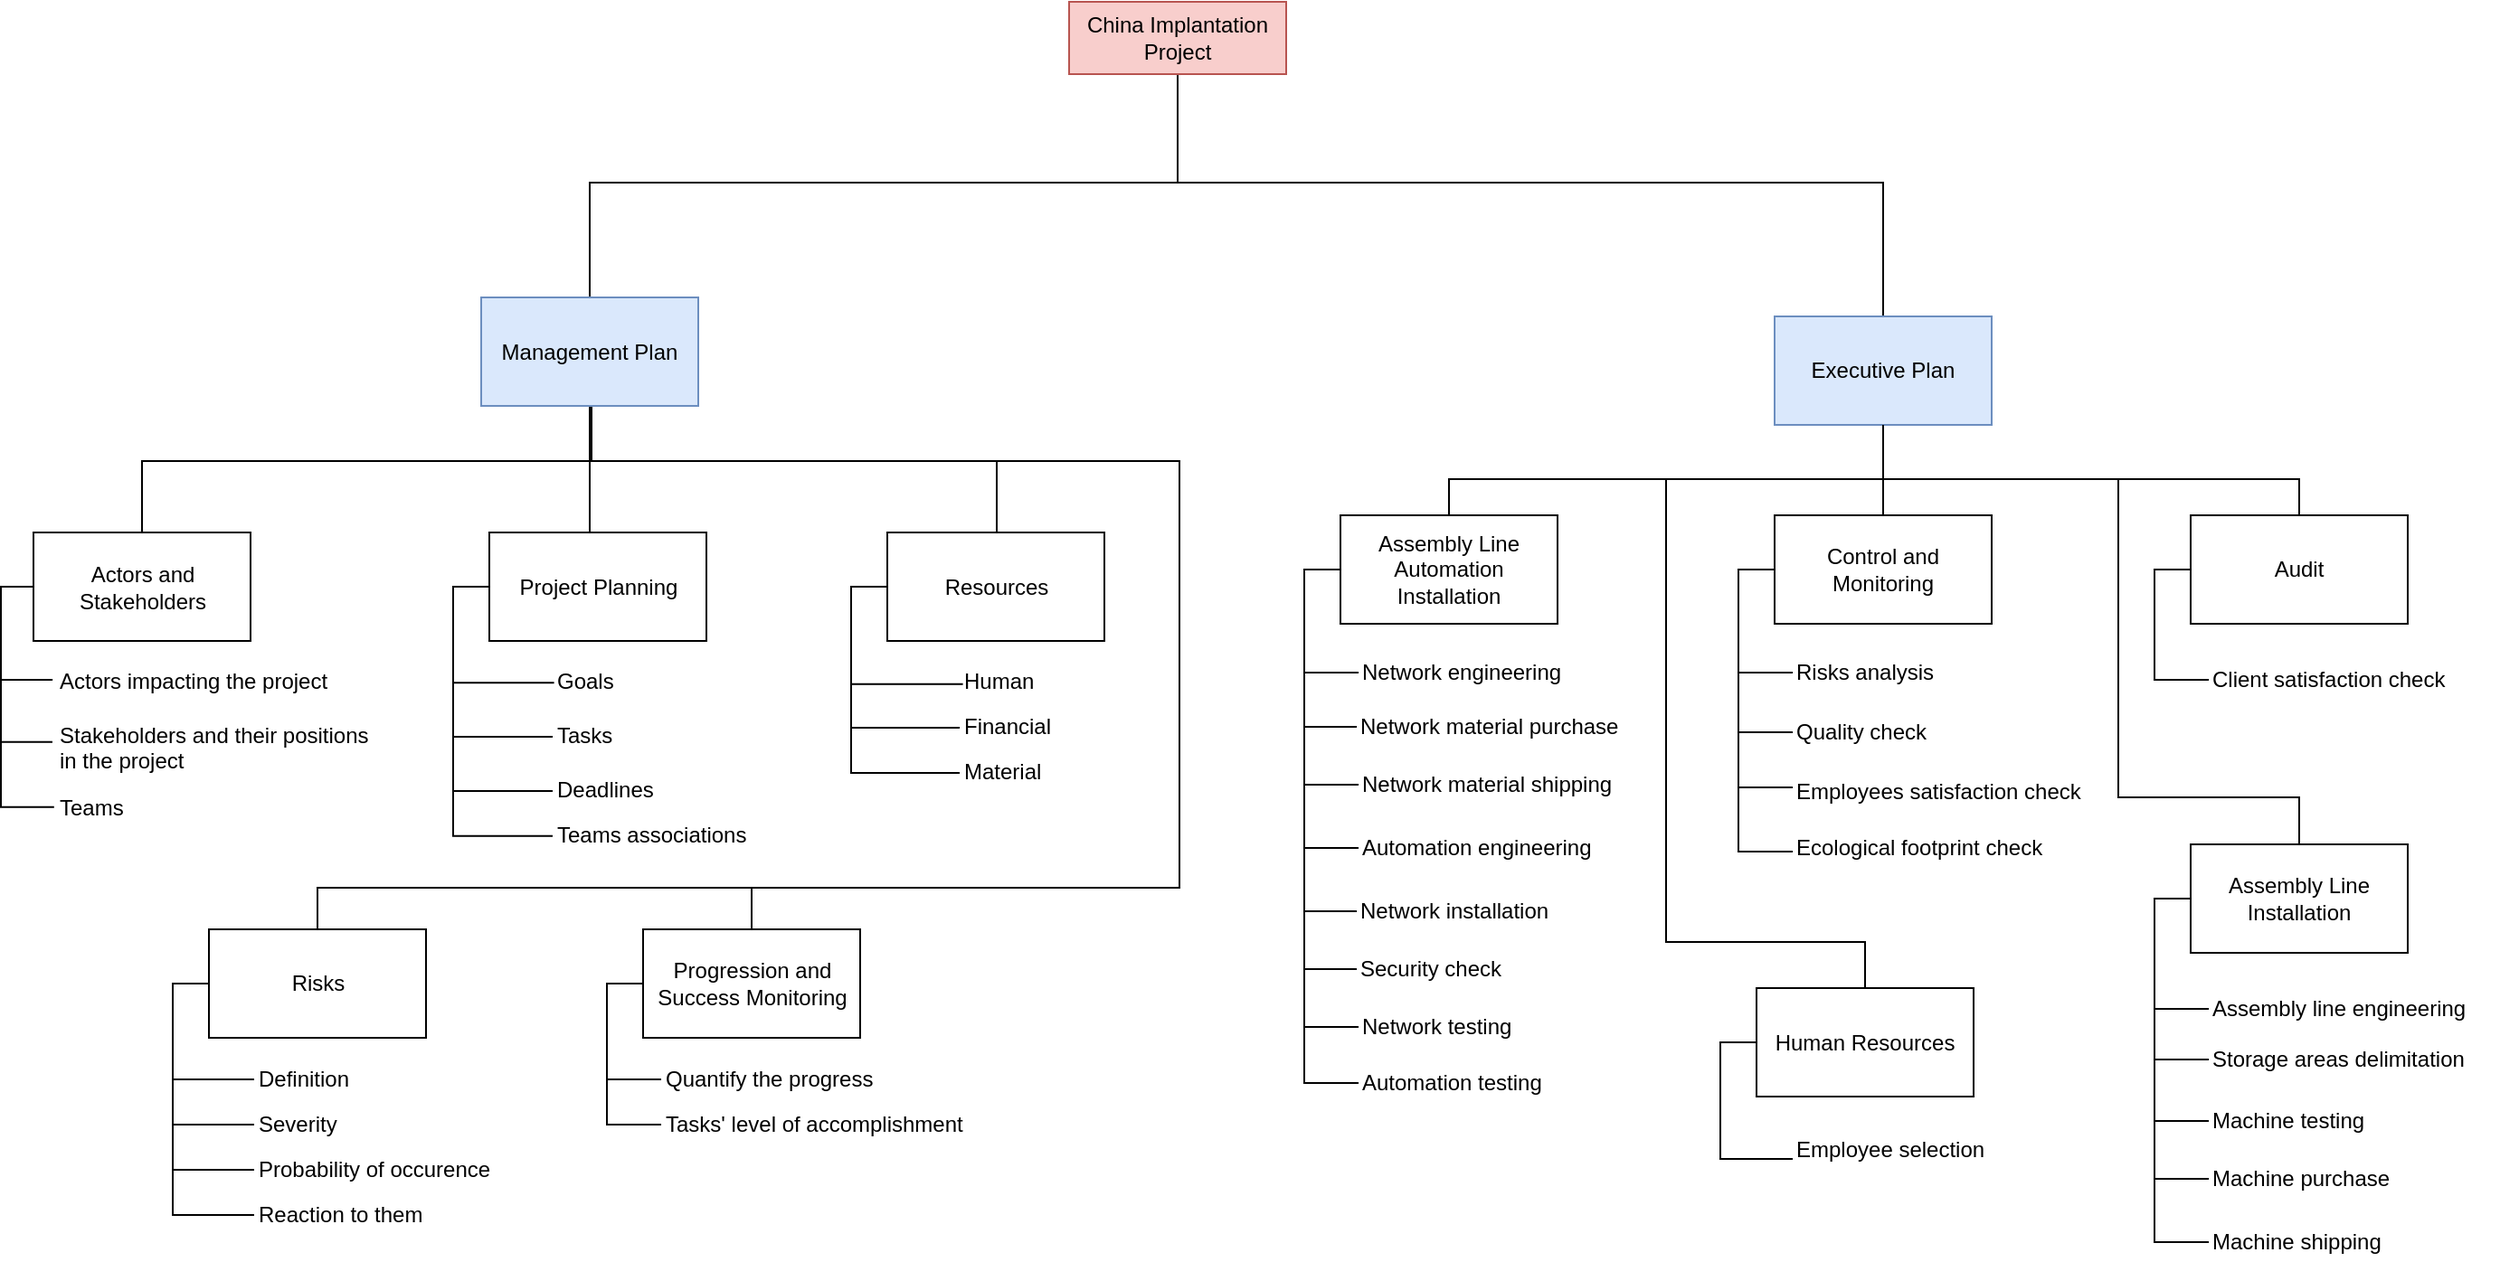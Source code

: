 <mxfile version="12.0.2" type="device" pages="1"><diagram id="PHJxFJKQdIfbp2J2oizF" name="Page-1"><mxGraphModel dx="2193" dy="534" grid="1" gridSize="10" guides="1" tooltips="1" connect="1" arrows="1" fold="1" page="1" pageScale="1" pageWidth="1169" pageHeight="827" math="0" shadow="0"><root><mxCell id="0"/><mxCell id="1" parent="0"/><mxCell id="QjGeAyBXAb7rwu83kRgH-88" style="edgeStyle=orthogonalEdgeStyle;rounded=0;orthogonalLoop=1;jettySize=auto;html=1;exitX=0.5;exitY=1;exitDx=0;exitDy=0;entryX=0.5;entryY=0;entryDx=0;entryDy=0;endArrow=none;endFill=0;" parent="1" source="QjGeAyBXAb7rwu83kRgH-1" target="QjGeAyBXAb7rwu83kRgH-2" edge="1"><mxGeometry relative="1" as="geometry"><Array as="points"><mxPoint x="-465" y="163"/><mxPoint x="-790" y="163"/></Array></mxGeometry></mxCell><mxCell id="QjGeAyBXAb7rwu83kRgH-89" style="edgeStyle=orthogonalEdgeStyle;rounded=0;orthogonalLoop=1;jettySize=auto;html=1;exitX=0.5;exitY=1;exitDx=0;exitDy=0;endArrow=none;endFill=0;" parent="1" source="QjGeAyBXAb7rwu83kRgH-1" target="QjGeAyBXAb7rwu83kRgH-3" edge="1"><mxGeometry relative="1" as="geometry"><Array as="points"><mxPoint x="-465" y="163"/><mxPoint x="-75" y="163"/></Array></mxGeometry></mxCell><mxCell id="QjGeAyBXAb7rwu83kRgH-1" value="China Implantation Project" style="rounded=0;whiteSpace=wrap;html=1;fillColor=#f8cecc;strokeColor=#b85450;" parent="1" vertex="1"><mxGeometry x="-525" y="63" width="120" height="40" as="geometry"/></mxCell><mxCell id="QjGeAyBXAb7rwu83kRgH-10" style="edgeStyle=orthogonalEdgeStyle;rounded=0;orthogonalLoop=1;jettySize=auto;html=1;entryX=0.5;entryY=0;entryDx=0;entryDy=0;endArrow=none;endFill=0;" parent="1" source="QjGeAyBXAb7rwu83kRgH-2" target="QjGeAyBXAb7rwu83kRgH-5" edge="1"><mxGeometry relative="1" as="geometry"><Array as="points"><mxPoint x="-790" y="317"/><mxPoint x="-1037" y="317"/></Array><mxPoint x="-565.5" y="286.5" as="sourcePoint"/></mxGeometry></mxCell><mxCell id="QjGeAyBXAb7rwu83kRgH-11" style="edgeStyle=orthogonalEdgeStyle;rounded=0;orthogonalLoop=1;jettySize=auto;html=1;entryX=0.5;entryY=0;entryDx=0;entryDy=0;endArrow=none;endFill=0;" parent="1" source="QjGeAyBXAb7rwu83kRgH-2" target="QjGeAyBXAb7rwu83kRgH-6" edge="1"><mxGeometry relative="1" as="geometry"><Array as="points"><mxPoint x="-790" y="356"/></Array><mxPoint x="-565.5" y="287" as="sourcePoint"/></mxGeometry></mxCell><mxCell id="QjGeAyBXAb7rwu83kRgH-12" style="edgeStyle=orthogonalEdgeStyle;rounded=0;orthogonalLoop=1;jettySize=auto;html=1;endArrow=none;endFill=0;" parent="1" source="QjGeAyBXAb7rwu83kRgH-2" target="QjGeAyBXAb7rwu83kRgH-7" edge="1"><mxGeometry relative="1" as="geometry"><Array as="points"><mxPoint x="-789" y="317"/><mxPoint x="-565" y="317"/></Array><mxPoint x="-789" y="290.5" as="sourcePoint"/><mxPoint x="-565" y="361" as="targetPoint"/></mxGeometry></mxCell><mxCell id="QjGeAyBXAb7rwu83kRgH-13" style="edgeStyle=orthogonalEdgeStyle;rounded=0;orthogonalLoop=1;jettySize=auto;html=1;entryX=0.5;entryY=0;entryDx=0;entryDy=0;endArrow=none;endFill=0;" parent="1" source="QjGeAyBXAb7rwu83kRgH-2" target="QjGeAyBXAb7rwu83kRgH-8" edge="1"><mxGeometry relative="1" as="geometry"><Array as="points"><mxPoint x="-789" y="317"/><mxPoint x="-464" y="317"/><mxPoint x="-464" y="553"/><mxPoint x="-940" y="553"/></Array><mxPoint x="-565.5" y="287" as="sourcePoint"/></mxGeometry></mxCell><mxCell id="QjGeAyBXAb7rwu83kRgH-14" style="edgeStyle=orthogonalEdgeStyle;rounded=0;orthogonalLoop=1;jettySize=auto;html=1;entryX=0.5;entryY=0;entryDx=0;entryDy=0;endArrow=none;endFill=0;" parent="1" source="QjGeAyBXAb7rwu83kRgH-2" target="QjGeAyBXAb7rwu83kRgH-9" edge="1"><mxGeometry relative="1" as="geometry"><Array as="points"><mxPoint x="-790" y="317"/><mxPoint x="-464" y="317"/><mxPoint x="-464" y="553"/><mxPoint x="-700" y="553"/></Array><mxPoint x="-565.5" y="287" as="sourcePoint"/></mxGeometry></mxCell><mxCell id="QjGeAyBXAb7rwu83kRgH-2" value="Management Plan" style="rounded=0;whiteSpace=wrap;html=1;fillColor=#dae8fc;strokeColor=#6c8ebf;" parent="1" vertex="1"><mxGeometry x="-850" y="226.5" width="120" height="60" as="geometry"/></mxCell><mxCell id="QjGeAyBXAb7rwu83kRgH-85" style="edgeStyle=orthogonalEdgeStyle;rounded=0;orthogonalLoop=1;jettySize=auto;html=1;exitX=0.5;exitY=1;exitDx=0;exitDy=0;endArrow=none;endFill=0;" parent="1" source="QjGeAyBXAb7rwu83kRgH-3" target="QjGeAyBXAb7rwu83kRgH-58" edge="1"><mxGeometry relative="1" as="geometry"/></mxCell><mxCell id="QjGeAyBXAb7rwu83kRgH-86" style="edgeStyle=orthogonalEdgeStyle;rounded=0;orthogonalLoop=1;jettySize=auto;html=1;exitX=0.5;exitY=1;exitDx=0;exitDy=0;entryX=0.5;entryY=0;entryDx=0;entryDy=0;endArrow=none;endFill=0;" parent="1" source="QjGeAyBXAb7rwu83kRgH-3" target="QjGeAyBXAb7rwu83kRgH-57" edge="1"><mxGeometry relative="1" as="geometry"><Array as="points"><mxPoint x="-75" y="327"/><mxPoint x="-315" y="327"/></Array></mxGeometry></mxCell><mxCell id="QjGeAyBXAb7rwu83kRgH-87" style="edgeStyle=orthogonalEdgeStyle;rounded=0;orthogonalLoop=1;jettySize=auto;html=1;exitX=0.5;exitY=1;exitDx=0;exitDy=0;entryX=0.5;entryY=0;entryDx=0;entryDy=0;endArrow=none;endFill=0;" parent="1" source="QjGeAyBXAb7rwu83kRgH-3" target="QjGeAyBXAb7rwu83kRgH-59" edge="1"><mxGeometry relative="1" as="geometry"><Array as="points"><mxPoint x="-75" y="327"/><mxPoint x="155" y="327"/></Array></mxGeometry></mxCell><mxCell id="QjGeAyBXAb7rwu83kRgH-3" value="Executive Plan" style="rounded=0;whiteSpace=wrap;html=1;fillColor=#dae8fc;strokeColor=#6c8ebf;" parent="1" vertex="1"><mxGeometry x="-135" y="237" width="120" height="60" as="geometry"/></mxCell><mxCell id="QjGeAyBXAb7rwu83kRgH-21" style="edgeStyle=orthogonalEdgeStyle;rounded=0;orthogonalLoop=1;jettySize=auto;html=1;entryX=-0.009;entryY=0.45;entryDx=0;entryDy=0;entryPerimeter=0;endArrow=none;endFill=0;" parent="1" source="QjGeAyBXAb7rwu83kRgH-5" target="QjGeAyBXAb7rwu83kRgH-16" edge="1"><mxGeometry relative="1" as="geometry"><Array as="points"><mxPoint x="-1115.5" y="386.5"/><mxPoint x="-1115.5" y="437.5"/></Array></mxGeometry></mxCell><mxCell id="QjGeAyBXAb7rwu83kRgH-22" style="edgeStyle=orthogonalEdgeStyle;rounded=0;orthogonalLoop=1;jettySize=auto;html=1;entryX=-0.008;entryY=0.447;entryDx=0;entryDy=0;entryPerimeter=0;endArrow=none;endFill=0;" parent="1" source="QjGeAyBXAb7rwu83kRgH-5" target="QjGeAyBXAb7rwu83kRgH-17" edge="1"><mxGeometry relative="1" as="geometry"><Array as="points"><mxPoint x="-1115.5" y="386.5"/><mxPoint x="-1115.5" y="472.5"/></Array></mxGeometry></mxCell><mxCell id="QjGeAyBXAb7rwu83kRgH-23" style="edgeStyle=orthogonalEdgeStyle;rounded=0;orthogonalLoop=1;jettySize=auto;html=1;exitX=0;exitY=0.5;exitDx=0;exitDy=0;entryX=-0.012;entryY=0.47;entryDx=0;entryDy=0;entryPerimeter=0;endArrow=none;endFill=0;" parent="1" source="QjGeAyBXAb7rwu83kRgH-5" target="QjGeAyBXAb7rwu83kRgH-18" edge="1"><mxGeometry relative="1" as="geometry"><Array as="points"><mxPoint x="-1115.5" y="386.5"/><mxPoint x="-1115.5" y="508.5"/></Array></mxGeometry></mxCell><mxCell id="QjGeAyBXAb7rwu83kRgH-5" value="Actors and Stakeholders" style="rounded=0;whiteSpace=wrap;html=1;" parent="1" vertex="1"><mxGeometry x="-1097.5" y="356.5" width="120" height="60" as="geometry"/></mxCell><mxCell id="QjGeAyBXAb7rwu83kRgH-30" style="edgeStyle=orthogonalEdgeStyle;rounded=0;orthogonalLoop=1;jettySize=auto;html=1;entryX=0.016;entryY=0.53;entryDx=0;entryDy=0;entryPerimeter=0;endArrow=none;endFill=0;" parent="1" source="QjGeAyBXAb7rwu83kRgH-6" target="QjGeAyBXAb7rwu83kRgH-24" edge="1"><mxGeometry relative="1" as="geometry"><Array as="points"><mxPoint x="-865.5" y="386.5"/><mxPoint x="-865.5" y="439.5"/></Array></mxGeometry></mxCell><mxCell id="QjGeAyBXAb7rwu83kRgH-31" style="edgeStyle=orthogonalEdgeStyle;rounded=0;orthogonalLoop=1;jettySize=auto;html=1;exitX=0;exitY=0.5;exitDx=0;exitDy=0;endArrow=none;endFill=0;" parent="1" source="QjGeAyBXAb7rwu83kRgH-6" target="QjGeAyBXAb7rwu83kRgH-25" edge="1"><mxGeometry relative="1" as="geometry"><Array as="points"><mxPoint x="-865.5" y="386.5"/><mxPoint x="-865.5" y="469.5"/></Array></mxGeometry></mxCell><mxCell id="QjGeAyBXAb7rwu83kRgH-32" style="edgeStyle=orthogonalEdgeStyle;rounded=0;orthogonalLoop=1;jettySize=auto;html=1;exitX=0;exitY=0.5;exitDx=0;exitDy=0;endArrow=none;endFill=0;" parent="1" source="QjGeAyBXAb7rwu83kRgH-6" target="QjGeAyBXAb7rwu83kRgH-26" edge="1"><mxGeometry relative="1" as="geometry"><Array as="points"><mxPoint x="-865.5" y="386.5"/><mxPoint x="-865.5" y="499.5"/></Array></mxGeometry></mxCell><mxCell id="QjGeAyBXAb7rwu83kRgH-33" style="edgeStyle=orthogonalEdgeStyle;rounded=0;orthogonalLoop=1;jettySize=auto;html=1;exitX=0;exitY=0.5;exitDx=0;exitDy=0;endArrow=none;endFill=0;" parent="1" source="QjGeAyBXAb7rwu83kRgH-6" edge="1"><mxGeometry relative="1" as="geometry"><Array as="points"><mxPoint x="-865.5" y="386.5"/><mxPoint x="-865.5" y="524.5"/></Array><mxPoint x="-810.5" y="524.414" as="targetPoint"/></mxGeometry></mxCell><mxCell id="QjGeAyBXAb7rwu83kRgH-6" value="Project Planning" style="rounded=0;whiteSpace=wrap;html=1;" parent="1" vertex="1"><mxGeometry x="-845.5" y="356.5" width="120" height="60" as="geometry"/></mxCell><mxCell id="QjGeAyBXAb7rwu83kRgH-39" style="edgeStyle=orthogonalEdgeStyle;rounded=0;orthogonalLoop=1;jettySize=auto;html=1;exitX=0;exitY=0.5;exitDx=0;exitDy=0;entryX=0.036;entryY=0.57;entryDx=0;entryDy=0;entryPerimeter=0;endArrow=none;endFill=0;" parent="1" source="QjGeAyBXAb7rwu83kRgH-7" target="QjGeAyBXAb7rwu83kRgH-34" edge="1"><mxGeometry relative="1" as="geometry"><Array as="points"><mxPoint x="-645.5" y="386.5"/><mxPoint x="-645.5" y="440.5"/></Array></mxGeometry></mxCell><mxCell id="QjGeAyBXAb7rwu83kRgH-40" style="edgeStyle=orthogonalEdgeStyle;rounded=0;orthogonalLoop=1;jettySize=auto;html=1;exitX=0;exitY=0.5;exitDx=0;exitDy=0;endArrow=none;endFill=0;" parent="1" source="QjGeAyBXAb7rwu83kRgH-7" target="QjGeAyBXAb7rwu83kRgH-35" edge="1"><mxGeometry relative="1" as="geometry"><Array as="points"><mxPoint x="-645.5" y="386.5"/><mxPoint x="-645.5" y="464.5"/></Array></mxGeometry></mxCell><mxCell id="QjGeAyBXAb7rwu83kRgH-44" style="edgeStyle=orthogonalEdgeStyle;rounded=0;orthogonalLoop=1;jettySize=auto;html=1;exitX=0;exitY=0.5;exitDx=0;exitDy=0;endArrow=none;endFill=0;" parent="1" source="QjGeAyBXAb7rwu83kRgH-7" target="QjGeAyBXAb7rwu83kRgH-36" edge="1"><mxGeometry relative="1" as="geometry"><Array as="points"><mxPoint x="-645.5" y="386.5"/><mxPoint x="-645.5" y="489.5"/></Array></mxGeometry></mxCell><mxCell id="QjGeAyBXAb7rwu83kRgH-7" value="Resources" style="rounded=0;whiteSpace=wrap;html=1;" parent="1" vertex="1"><mxGeometry x="-625.5" y="356.5" width="120" height="60" as="geometry"/></mxCell><mxCell id="QjGeAyBXAb7rwu83kRgH-49" style="edgeStyle=orthogonalEdgeStyle;rounded=0;orthogonalLoop=1;jettySize=auto;html=1;endArrow=none;endFill=0;" parent="1" source="QjGeAyBXAb7rwu83kRgH-8" target="QjGeAyBXAb7rwu83kRgH-45" edge="1"><mxGeometry relative="1" as="geometry"><Array as="points"><mxPoint x="-1020.5" y="606"/><mxPoint x="-1020.5" y="659"/></Array></mxGeometry></mxCell><mxCell id="QjGeAyBXAb7rwu83kRgH-50" style="edgeStyle=orthogonalEdgeStyle;rounded=0;orthogonalLoop=1;jettySize=auto;html=1;exitX=0;exitY=0.5;exitDx=0;exitDy=0;endArrow=none;endFill=0;" parent="1" source="QjGeAyBXAb7rwu83kRgH-8" target="QjGeAyBXAb7rwu83kRgH-46" edge="1"><mxGeometry relative="1" as="geometry"><Array as="points"><mxPoint x="-1020.5" y="606"/><mxPoint x="-1020.5" y="684"/></Array></mxGeometry></mxCell><mxCell id="QjGeAyBXAb7rwu83kRgH-51" style="edgeStyle=orthogonalEdgeStyle;rounded=0;orthogonalLoop=1;jettySize=auto;html=1;exitX=0;exitY=0.5;exitDx=0;exitDy=0;endArrow=none;endFill=0;" parent="1" source="QjGeAyBXAb7rwu83kRgH-8" target="QjGeAyBXAb7rwu83kRgH-47" edge="1"><mxGeometry relative="1" as="geometry"><Array as="points"><mxPoint x="-1020.5" y="606"/><mxPoint x="-1020.5" y="709"/></Array></mxGeometry></mxCell><mxCell id="QjGeAyBXAb7rwu83kRgH-52" style="edgeStyle=orthogonalEdgeStyle;rounded=0;orthogonalLoop=1;jettySize=auto;html=1;exitX=0;exitY=0.5;exitDx=0;exitDy=0;endArrow=none;endFill=0;" parent="1" source="QjGeAyBXAb7rwu83kRgH-8" edge="1"><mxGeometry relative="1" as="geometry"><Array as="points"><mxPoint x="-1020.5" y="606"/><mxPoint x="-1020.5" y="734"/></Array><mxPoint x="-975.5" y="734" as="targetPoint"/></mxGeometry></mxCell><mxCell id="QjGeAyBXAb7rwu83kRgH-8" value="Risks" style="rounded=0;whiteSpace=wrap;html=1;" parent="1" vertex="1"><mxGeometry x="-1000.5" y="576" width="120" height="60" as="geometry"/></mxCell><mxCell id="QjGeAyBXAb7rwu83kRgH-55" style="edgeStyle=orthogonalEdgeStyle;rounded=0;orthogonalLoop=1;jettySize=auto;html=1;exitX=0;exitY=0.5;exitDx=0;exitDy=0;endArrow=none;endFill=0;" parent="1" source="QjGeAyBXAb7rwu83kRgH-9" target="QjGeAyBXAb7rwu83kRgH-53" edge="1"><mxGeometry relative="1" as="geometry"><Array as="points"><mxPoint x="-780.5" y="606"/><mxPoint x="-780.5" y="659"/></Array></mxGeometry></mxCell><mxCell id="QjGeAyBXAb7rwu83kRgH-56" style="edgeStyle=orthogonalEdgeStyle;rounded=0;orthogonalLoop=1;jettySize=auto;html=1;exitX=0;exitY=0.5;exitDx=0;exitDy=0;endArrow=none;endFill=0;" parent="1" source="QjGeAyBXAb7rwu83kRgH-9" target="QjGeAyBXAb7rwu83kRgH-54" edge="1"><mxGeometry relative="1" as="geometry"><Array as="points"><mxPoint x="-780.5" y="606"/><mxPoint x="-780.5" y="684"/></Array></mxGeometry></mxCell><mxCell id="QjGeAyBXAb7rwu83kRgH-9" value="Progression and Success Monitoring" style="rounded=0;whiteSpace=wrap;html=1;" parent="1" vertex="1"><mxGeometry x="-760.5" y="576" width="120" height="60" as="geometry"/></mxCell><mxCell id="QjGeAyBXAb7rwu83kRgH-16" value="Actors impacting the project" style="text;html=1;resizable=0;points=[];autosize=1;align=left;verticalAlign=top;spacingTop=-4;" parent="1" vertex="1"><mxGeometry x="-1085.5" y="429" width="160" height="20" as="geometry"/></mxCell><mxCell id="QjGeAyBXAb7rwu83kRgH-17" value="Stakeholders and their positions&lt;br&gt;in the project" style="text;html=1;resizable=0;points=[];autosize=1;align=left;verticalAlign=top;spacingTop=-4;" parent="1" vertex="1"><mxGeometry x="-1085.5" y="459" width="190" height="30" as="geometry"/></mxCell><mxCell id="QjGeAyBXAb7rwu83kRgH-18" value="Teams" style="text;html=1;resizable=0;points=[];autosize=1;align=left;verticalAlign=top;spacingTop=-4;" parent="1" vertex="1"><mxGeometry x="-1085.5" y="499" width="50" height="20" as="geometry"/></mxCell><mxCell id="QjGeAyBXAb7rwu83kRgH-24" value="Goals" style="text;html=1;resizable=0;points=[];autosize=1;align=left;verticalAlign=top;spacingTop=-4;" parent="1" vertex="1"><mxGeometry x="-810.5" y="429" width="50" height="20" as="geometry"/></mxCell><mxCell id="QjGeAyBXAb7rwu83kRgH-25" value="Tasks" style="text;html=1;resizable=0;points=[];autosize=1;align=left;verticalAlign=top;spacingTop=-4;" parent="1" vertex="1"><mxGeometry x="-810.5" y="459" width="50" height="20" as="geometry"/></mxCell><mxCell id="QjGeAyBXAb7rwu83kRgH-26" value="Deadlines" style="text;html=1;resizable=0;points=[];autosize=1;align=left;verticalAlign=top;spacingTop=-4;" parent="1" vertex="1"><mxGeometry x="-810.5" y="489" width="70" height="20" as="geometry"/></mxCell><mxCell id="QjGeAyBXAb7rwu83kRgH-27" value="Teams associations" style="text;html=1;resizable=0;points=[];autosize=1;align=left;verticalAlign=top;spacingTop=-4;" parent="1" vertex="1"><mxGeometry x="-810.5" y="514" width="120" height="20" as="geometry"/></mxCell><mxCell id="QjGeAyBXAb7rwu83kRgH-34" value="Human" style="text;html=1;resizable=0;points=[];autosize=1;align=left;verticalAlign=top;spacingTop=-4;" parent="1" vertex="1"><mxGeometry x="-585.5" y="429" width="50" height="20" as="geometry"/></mxCell><mxCell id="QjGeAyBXAb7rwu83kRgH-35" value="Financial" style="text;html=1;resizable=0;points=[];autosize=1;align=left;verticalAlign=top;spacingTop=-4;" parent="1" vertex="1"><mxGeometry x="-585.5" y="454" width="60" height="20" as="geometry"/></mxCell><mxCell id="QjGeAyBXAb7rwu83kRgH-36" value="Material" style="text;html=1;resizable=0;points=[];autosize=1;align=left;verticalAlign=top;spacingTop=-4;" parent="1" vertex="1"><mxGeometry x="-585.5" y="479" width="60" height="20" as="geometry"/></mxCell><mxCell id="QjGeAyBXAb7rwu83kRgH-45" value="Definition" style="text;html=1;resizable=0;points=[];autosize=1;align=left;verticalAlign=top;spacingTop=-4;" parent="1" vertex="1"><mxGeometry x="-975.5" y="648.5" width="70" height="20" as="geometry"/></mxCell><mxCell id="QjGeAyBXAb7rwu83kRgH-46" value="Severity" style="text;html=1;resizable=0;points=[];autosize=1;align=left;verticalAlign=top;spacingTop=-4;" parent="1" vertex="1"><mxGeometry x="-975.5" y="673.5" width="60" height="20" as="geometry"/></mxCell><mxCell id="QjGeAyBXAb7rwu83kRgH-47" value="Probability of occurence" style="text;html=1;resizable=0;points=[];autosize=1;align=left;verticalAlign=top;spacingTop=-4;" parent="1" vertex="1"><mxGeometry x="-975.5" y="698.5" width="140" height="20" as="geometry"/></mxCell><mxCell id="QjGeAyBXAb7rwu83kRgH-48" value="Reaction to them" style="text;html=1;resizable=0;points=[];autosize=1;align=left;verticalAlign=top;spacingTop=-4;" parent="1" vertex="1"><mxGeometry x="-975.5" y="723.5" width="110" height="20" as="geometry"/></mxCell><mxCell id="QjGeAyBXAb7rwu83kRgH-53" value="Quantify the progress" style="text;html=1;resizable=0;points=[];autosize=1;align=left;verticalAlign=top;spacingTop=-4;" parent="1" vertex="1"><mxGeometry x="-750.5" y="648.5" width="130" height="20" as="geometry"/></mxCell><mxCell id="QjGeAyBXAb7rwu83kRgH-54" value="Tasks' level of accomplishment" style="text;html=1;resizable=0;points=[];autosize=1;align=left;verticalAlign=top;spacingTop=-4;" parent="1" vertex="1"><mxGeometry x="-750.5" y="673.5" width="180" height="20" as="geometry"/></mxCell><mxCell id="mNNqLSECEfsMSbEV4yHE-10" style="edgeStyle=orthogonalEdgeStyle;rounded=0;orthogonalLoop=1;jettySize=auto;html=1;exitX=0;exitY=0.5;exitDx=0;exitDy=0;endArrow=none;endFill=0;" parent="1" source="QjGeAyBXAb7rwu83kRgH-57" target="QjGeAyBXAb7rwu83kRgH-61" edge="1"><mxGeometry relative="1" as="geometry"><Array as="points"><mxPoint x="-395" y="377"/><mxPoint x="-395" y="566"/></Array></mxGeometry></mxCell><mxCell id="mNNqLSECEfsMSbEV4yHE-11" style="edgeStyle=orthogonalEdgeStyle;rounded=0;orthogonalLoop=1;jettySize=auto;html=1;exitX=0;exitY=0.5;exitDx=0;exitDy=0;endArrow=none;endFill=0;" parent="1" source="QjGeAyBXAb7rwu83kRgH-57" target="QjGeAyBXAb7rwu83kRgH-62" edge="1"><mxGeometry relative="1" as="geometry"><Array as="points"><mxPoint x="-395" y="377"/><mxPoint x="-395" y="598"/></Array></mxGeometry></mxCell><mxCell id="2T1P3q5W1fuC4RehCXF9-14" style="edgeStyle=orthogonalEdgeStyle;rounded=0;orthogonalLoop=1;jettySize=auto;html=1;exitX=0;exitY=0.5;exitDx=0;exitDy=0;endArrow=none;endFill=0;" parent="1" source="QjGeAyBXAb7rwu83kRgH-57" target="2T1P3q5W1fuC4RehCXF9-4" edge="1"><mxGeometry relative="1" as="geometry"><Array as="points"><mxPoint x="-395" y="377"/><mxPoint x="-395" y="434"/></Array></mxGeometry></mxCell><mxCell id="2T1P3q5W1fuC4RehCXF9-15" style="edgeStyle=orthogonalEdgeStyle;rounded=0;orthogonalLoop=1;jettySize=auto;html=1;exitX=0;exitY=0.5;exitDx=0;exitDy=0;endArrow=none;endFill=0;" parent="1" source="QjGeAyBXAb7rwu83kRgH-57" target="2T1P3q5W1fuC4RehCXF9-5" edge="1"><mxGeometry relative="1" as="geometry"><Array as="points"><mxPoint x="-395" y="377"/><mxPoint x="-395" y="464"/></Array></mxGeometry></mxCell><mxCell id="2T1P3q5W1fuC4RehCXF9-16" style="edgeStyle=orthogonalEdgeStyle;rounded=0;orthogonalLoop=1;jettySize=auto;html=1;exitX=0;exitY=0.5;exitDx=0;exitDy=0;endArrow=none;endFill=0;" parent="1" source="QjGeAyBXAb7rwu83kRgH-57" target="2T1P3q5W1fuC4RehCXF9-6" edge="1"><mxGeometry relative="1" as="geometry"><Array as="points"><mxPoint x="-395" y="377"/><mxPoint x="-395" y="496"/></Array></mxGeometry></mxCell><mxCell id="2T1P3q5W1fuC4RehCXF9-17" style="edgeStyle=orthogonalEdgeStyle;rounded=0;orthogonalLoop=1;jettySize=auto;html=1;exitX=0;exitY=0.5;exitDx=0;exitDy=0;endArrow=none;endFill=0;" parent="1" source="QjGeAyBXAb7rwu83kRgH-57" target="2T1P3q5W1fuC4RehCXF9-9" edge="1"><mxGeometry relative="1" as="geometry"><Array as="points"><mxPoint x="-395" y="377"/><mxPoint x="-395" y="531"/></Array></mxGeometry></mxCell><mxCell id="2T1P3q5W1fuC4RehCXF9-18" style="edgeStyle=orthogonalEdgeStyle;rounded=0;orthogonalLoop=1;jettySize=auto;html=1;exitX=0;exitY=0.5;exitDx=0;exitDy=0;endArrow=none;endFill=0;" parent="1" source="QjGeAyBXAb7rwu83kRgH-57" target="2T1P3q5W1fuC4RehCXF9-8" edge="1"><mxGeometry relative="1" as="geometry"><Array as="points"><mxPoint x="-395" y="377"/><mxPoint x="-395" y="630"/></Array></mxGeometry></mxCell><mxCell id="2T1P3q5W1fuC4RehCXF9-19" style="edgeStyle=orthogonalEdgeStyle;rounded=0;orthogonalLoop=1;jettySize=auto;html=1;exitX=0;exitY=0.5;exitDx=0;exitDy=0;endArrow=none;endFill=0;" parent="1" source="QjGeAyBXAb7rwu83kRgH-57" target="2T1P3q5W1fuC4RehCXF9-11" edge="1"><mxGeometry relative="1" as="geometry"><Array as="points"><mxPoint x="-395" y="377"/><mxPoint x="-395" y="661"/></Array></mxGeometry></mxCell><mxCell id="QjGeAyBXAb7rwu83kRgH-57" value="&lt;div&gt;Assembly Line Automation Installation&lt;/div&gt;" style="rounded=0;whiteSpace=wrap;html=1;" parent="1" vertex="1"><mxGeometry x="-375.0" y="347" width="120" height="60" as="geometry"/></mxCell><mxCell id="QjGeAyBXAb7rwu83kRgH-76" style="edgeStyle=orthogonalEdgeStyle;rounded=0;orthogonalLoop=1;jettySize=auto;html=1;exitX=0;exitY=0.5;exitDx=0;exitDy=0;endArrow=none;endFill=0;" parent="1" source="QjGeAyBXAb7rwu83kRgH-58" target="QjGeAyBXAb7rwu83kRgH-69" edge="1"><mxGeometry relative="1" as="geometry"><Array as="points"><mxPoint x="-155" y="377"/><mxPoint x="-155" y="434"/></Array></mxGeometry></mxCell><mxCell id="QjGeAyBXAb7rwu83kRgH-78" style="edgeStyle=orthogonalEdgeStyle;rounded=0;orthogonalLoop=1;jettySize=auto;html=1;exitX=0;exitY=0.5;exitDx=0;exitDy=0;endArrow=none;endFill=0;" parent="1" source="QjGeAyBXAb7rwu83kRgH-58" target="QjGeAyBXAb7rwu83kRgH-70" edge="1"><mxGeometry relative="1" as="geometry"><Array as="points"><mxPoint x="-155" y="377"/><mxPoint x="-155" y="467"/></Array></mxGeometry></mxCell><mxCell id="QjGeAyBXAb7rwu83kRgH-81" style="edgeStyle=orthogonalEdgeStyle;rounded=0;orthogonalLoop=1;jettySize=auto;html=1;exitX=0;exitY=0.5;exitDx=0;exitDy=0;entryX=0;entryY=0.4;entryDx=0;entryDy=0;entryPerimeter=0;endArrow=none;endFill=0;" parent="1" source="QjGeAyBXAb7rwu83kRgH-58" target="QjGeAyBXAb7rwu83kRgH-74" edge="1"><mxGeometry relative="1" as="geometry"/></mxCell><mxCell id="QjGeAyBXAb7rwu83kRgH-82" style="edgeStyle=orthogonalEdgeStyle;rounded=0;orthogonalLoop=1;jettySize=auto;html=1;exitX=0;exitY=0.5;exitDx=0;exitDy=0;endArrow=none;endFill=0;" parent="1" source="QjGeAyBXAb7rwu83kRgH-58" target="QjGeAyBXAb7rwu83kRgH-75" edge="1"><mxGeometry relative="1" as="geometry"><Array as="points"><mxPoint x="-155" y="377"/><mxPoint x="-155" y="533"/></Array></mxGeometry></mxCell><mxCell id="QjGeAyBXAb7rwu83kRgH-58" value="Control and Monitoring" style="rounded=0;whiteSpace=wrap;html=1;" parent="1" vertex="1"><mxGeometry x="-135.0" y="347" width="120" height="60" as="geometry"/></mxCell><mxCell id="QjGeAyBXAb7rwu83kRgH-84" style="edgeStyle=orthogonalEdgeStyle;rounded=0;orthogonalLoop=1;jettySize=auto;html=1;exitX=0;exitY=0.5;exitDx=0;exitDy=0;endArrow=none;endFill=0;" parent="1" source="QjGeAyBXAb7rwu83kRgH-59" target="QjGeAyBXAb7rwu83kRgH-83" edge="1"><mxGeometry relative="1" as="geometry"><Array as="points"><mxPoint x="75" y="377"/><mxPoint x="75" y="438"/></Array></mxGeometry></mxCell><mxCell id="QjGeAyBXAb7rwu83kRgH-59" value="Audit" style="rounded=0;whiteSpace=wrap;html=1;" parent="1" vertex="1"><mxGeometry x="95.0" y="347" width="120" height="60" as="geometry"/></mxCell><mxCell id="QjGeAyBXAb7rwu83kRgH-60" value="Machine shipping" style="text;html=1;resizable=0;points=[];autosize=1;align=left;verticalAlign=top;spacingTop=-4;" parent="1" vertex="1"><mxGeometry x="105" y="739" width="110" height="20" as="geometry"/></mxCell><mxCell id="QjGeAyBXAb7rwu83kRgH-61" value="Network installation" style="text;html=1;resizable=0;points=[];autosize=1;align=left;verticalAlign=top;spacingTop=-4;" parent="1" vertex="1"><mxGeometry x="-366" y="556" width="120" height="20" as="geometry"/></mxCell><mxCell id="QjGeAyBXAb7rwu83kRgH-62" value="Security check" style="text;html=1;resizable=0;points=[];autosize=1;align=left;verticalAlign=top;spacingTop=-4;" parent="1" vertex="1"><mxGeometry x="-366" y="587.5" width="90" height="20" as="geometry"/></mxCell><mxCell id="QjGeAyBXAb7rwu83kRgH-69" value="Risks analysis" style="text;html=1;resizable=0;points=[];autosize=1;align=left;verticalAlign=top;spacingTop=-4;" parent="1" vertex="1"><mxGeometry x="-125" y="424" width="90" height="20" as="geometry"/></mxCell><mxCell id="QjGeAyBXAb7rwu83kRgH-70" value="Quality check" style="text;html=1;resizable=0;points=[];autosize=1;align=left;verticalAlign=top;spacingTop=-4;" parent="1" vertex="1"><mxGeometry x="-125" y="457" width="90" height="20" as="geometry"/></mxCell><mxCell id="QjGeAyBXAb7rwu83kRgH-74" value="Employees satisfaction check" style="text;html=1;resizable=0;points=[];autosize=1;align=left;verticalAlign=top;spacingTop=-4;" parent="1" vertex="1"><mxGeometry x="-125" y="489.5" width="170" height="20" as="geometry"/></mxCell><mxCell id="QjGeAyBXAb7rwu83kRgH-75" value="&lt;div&gt;Ecological footprint check&lt;/div&gt;&lt;div&gt;&lt;br&gt;&lt;/div&gt;" style="text;html=1;resizable=0;points=[];autosize=1;align=left;verticalAlign=top;spacingTop=-4;" parent="1" vertex="1"><mxGeometry x="-125" y="521" width="150" height="30" as="geometry"/></mxCell><mxCell id="QjGeAyBXAb7rwu83kRgH-83" value="Client satisfaction check" style="text;html=1;resizable=0;points=[];autosize=1;align=left;verticalAlign=top;spacingTop=-4;" parent="1" vertex="1"><mxGeometry x="105" y="428" width="140" height="20" as="geometry"/></mxCell><mxCell id="mNNqLSECEfsMSbEV4yHE-5" value="Storage areas delimitation" style="text;html=1;resizable=0;points=[];autosize=1;align=left;verticalAlign=top;spacingTop=-4;" parent="1" vertex="1"><mxGeometry x="105" y="638" width="160" height="20" as="geometry"/></mxCell><mxCell id="2T1P3q5W1fuC4RehCXF9-2" value="Machine purchase" style="text;html=1;resizable=0;points=[];autosize=1;align=left;verticalAlign=top;spacingTop=-4;" parent="1" vertex="1"><mxGeometry x="105" y="704" width="110" height="20" as="geometry"/></mxCell><mxCell id="2T1P3q5W1fuC4RehCXF9-4" value="Network engineering" style="text;html=1;resizable=0;points=[];autosize=1;align=left;verticalAlign=top;spacingTop=-4;" parent="1" vertex="1"><mxGeometry x="-365" y="424" width="130" height="20" as="geometry"/></mxCell><mxCell id="2T1P3q5W1fuC4RehCXF9-5" value="Network material purchase&amp;nbsp;" style="text;html=1;resizable=0;points=[];autosize=1;align=left;verticalAlign=top;spacingTop=-4;" parent="1" vertex="1"><mxGeometry x="-366" y="454" width="160" height="20" as="geometry"/></mxCell><mxCell id="2T1P3q5W1fuC4RehCXF9-6" value="Network material shipping" style="text;html=1;resizable=0;points=[];autosize=1;align=left;verticalAlign=top;spacingTop=-4;" parent="1" vertex="1"><mxGeometry x="-365" y="485.5" width="150" height="20" as="geometry"/></mxCell><mxCell id="YM4RvWkpQFFfelkkNd_B-1" style="edgeStyle=orthogonalEdgeStyle;rounded=0;orthogonalLoop=1;jettySize=auto;html=1;exitX=0;exitY=0.5;exitDx=0;exitDy=0;endArrow=none;endFill=0;" parent="1" source="YM4RvWkpQFFfelkkNd_B-2" target="YM4RvWkpQFFfelkkNd_B-3" edge="1"><mxGeometry relative="1" as="geometry"><Array as="points"><mxPoint x="75" y="559"/><mxPoint x="75" y="620"/></Array></mxGeometry></mxCell><mxCell id="2T1P3q5W1fuC4RehCXF9-7" value="Machine testing" style="text;html=1;resizable=0;points=[];autosize=1;align=left;verticalAlign=top;spacingTop=-4;" parent="1" vertex="1"><mxGeometry x="105" y="672.2" width="100" height="20" as="geometry"/></mxCell><mxCell id="2T1P3q5W1fuC4RehCXF9-8" value="Network testing" style="text;html=1;resizable=0;points=[];autosize=1;align=left;verticalAlign=top;spacingTop=-4;" parent="1" vertex="1"><mxGeometry x="-365" y="619.7" width="100" height="20" as="geometry"/></mxCell><mxCell id="2T1P3q5W1fuC4RehCXF9-24" style="edgeStyle=orthogonalEdgeStyle;rounded=0;orthogonalLoop=1;jettySize=auto;html=1;exitX=0;exitY=0.5;exitDx=0;exitDy=0;endArrow=none;endFill=0;" parent="1" source="YM4RvWkpQFFfelkkNd_B-2" target="mNNqLSECEfsMSbEV4yHE-5" edge="1"><mxGeometry relative="1" as="geometry"><Array as="points"><mxPoint x="75" y="559"/><mxPoint x="75" y="648"/></Array></mxGeometry></mxCell><mxCell id="2T1P3q5W1fuC4RehCXF9-25" style="edgeStyle=orthogonalEdgeStyle;rounded=0;orthogonalLoop=1;jettySize=auto;html=1;exitX=0;exitY=0.5;exitDx=0;exitDy=0;endArrow=none;endFill=0;" parent="1" source="YM4RvWkpQFFfelkkNd_B-2" target="2T1P3q5W1fuC4RehCXF9-7" edge="1"><mxGeometry relative="1" as="geometry"><Array as="points"><mxPoint x="75" y="559"/><mxPoint x="75" y="682"/></Array></mxGeometry></mxCell><mxCell id="2T1P3q5W1fuC4RehCXF9-26" style="edgeStyle=orthogonalEdgeStyle;rounded=0;orthogonalLoop=1;jettySize=auto;html=1;exitX=0;exitY=0.5;exitDx=0;exitDy=0;endArrow=none;endFill=0;" parent="1" source="YM4RvWkpQFFfelkkNd_B-2" target="2T1P3q5W1fuC4RehCXF9-2" edge="1"><mxGeometry relative="1" as="geometry"><Array as="points"><mxPoint x="75" y="559"/><mxPoint x="75" y="714"/></Array></mxGeometry></mxCell><mxCell id="2T1P3q5W1fuC4RehCXF9-27" style="edgeStyle=orthogonalEdgeStyle;rounded=0;orthogonalLoop=1;jettySize=auto;html=1;exitX=0;exitY=0.5;exitDx=0;exitDy=0;endArrow=none;endFill=0;" parent="1" source="YM4RvWkpQFFfelkkNd_B-2" target="QjGeAyBXAb7rwu83kRgH-60" edge="1"><mxGeometry relative="1" as="geometry"><Array as="points"><mxPoint x="75" y="559"/><mxPoint x="75" y="749"/></Array></mxGeometry></mxCell><mxCell id="YM4RvWkpQFFfelkkNd_B-2" value="Assembly Line Installation" style="rounded=0;whiteSpace=wrap;html=1;" parent="1" vertex="1"><mxGeometry x="95.0" y="529" width="120" height="60" as="geometry"/></mxCell><mxCell id="YM4RvWkpQFFfelkkNd_B-3" value="Assembly line engineering" style="text;html=1;resizable=0;points=[];autosize=1;align=left;verticalAlign=top;spacingTop=-4;" parent="1" vertex="1"><mxGeometry x="105" y="610" width="160" height="20" as="geometry"/></mxCell><mxCell id="2T1P3q5W1fuC4RehCXF9-9" value="Automation engineering&amp;nbsp;" style="text;html=1;resizable=0;points=[];autosize=1;align=left;verticalAlign=top;spacingTop=-4;" parent="1" vertex="1"><mxGeometry x="-365" y="520.5" width="150" height="20" as="geometry"/></mxCell><mxCell id="2T1P3q5W1fuC4RehCXF9-11" value="Automation testing" style="text;html=1;resizable=0;points=[];autosize=1;align=left;verticalAlign=top;spacingTop=-4;" parent="1" vertex="1"><mxGeometry x="-365" y="650.5" width="110" height="20" as="geometry"/></mxCell><mxCell id="2T1P3q5W1fuC4RehCXF9-23" style="edgeStyle=orthogonalEdgeStyle;rounded=0;orthogonalLoop=1;jettySize=auto;html=1;exitX=0;exitY=0.5;exitDx=0;exitDy=0;entryX=0;entryY=0.75;entryDx=0;entryDy=0;entryPerimeter=0;endArrow=none;endFill=0;" parent="1" source="2T1P3q5W1fuC4RehCXF9-12" target="2T1P3q5W1fuC4RehCXF9-13" edge="1"><mxGeometry relative="1" as="geometry"/></mxCell><mxCell id="2T1P3q5W1fuC4RehCXF9-12" value="Human Resources" style="rounded=0;whiteSpace=wrap;html=1;" parent="1" vertex="1"><mxGeometry x="-145.0" y="608.5" width="120" height="60" as="geometry"/></mxCell><mxCell id="2T1P3q5W1fuC4RehCXF9-13" value="Employee selection" style="text;html=1;resizable=0;points=[];autosize=1;align=left;verticalAlign=top;spacingTop=-4;" parent="1" vertex="1"><mxGeometry x="-125" y="688" width="120" height="20" as="geometry"/></mxCell><mxCell id="YM4RvWkpQFFfelkkNd_B-6" style="edgeStyle=orthogonalEdgeStyle;rounded=0;orthogonalLoop=1;jettySize=auto;html=1;endArrow=none;endFill=0;" parent="1" source="QjGeAyBXAb7rwu83kRgH-3" target="2T1P3q5W1fuC4RehCXF9-12" edge="1"><mxGeometry relative="1" as="geometry"><Array as="points"><mxPoint x="-75" y="327"/><mxPoint x="-195" y="327"/><mxPoint x="-195" y="583"/><mxPoint x="-85" y="583"/></Array><mxPoint x="-75" y="291" as="sourcePoint"/><mxPoint x="-145.0" y="633" as="targetPoint"/></mxGeometry></mxCell><mxCell id="YM4RvWkpQFFfelkkNd_B-7" style="edgeStyle=orthogonalEdgeStyle;rounded=0;orthogonalLoop=1;jettySize=auto;html=1;endArrow=none;endFill=0;" parent="1" source="QjGeAyBXAb7rwu83kRgH-3" target="YM4RvWkpQFFfelkkNd_B-2" edge="1"><mxGeometry relative="1" as="geometry"><Array as="points"><mxPoint x="-75" y="327"/><mxPoint x="55" y="327"/><mxPoint x="55" y="503"/><mxPoint x="155" y="503"/></Array><mxPoint x="-75" y="297" as="sourcePoint"/><mxPoint x="-85" y="608.5" as="targetPoint"/></mxGeometry></mxCell></root></mxGraphModel></diagram></mxfile>